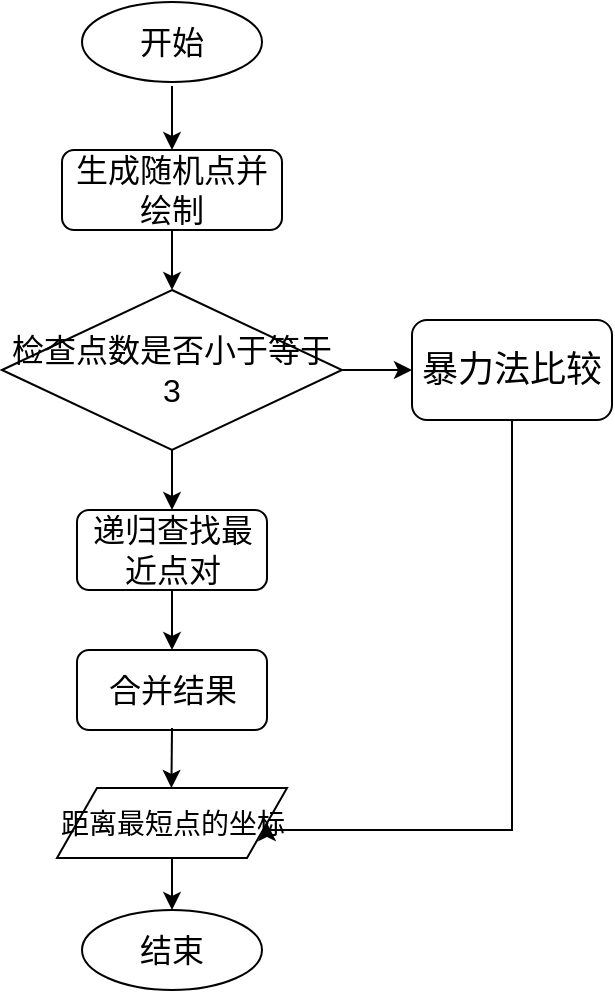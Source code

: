 <mxfile version="24.9.0">
  <diagram name="第 1 页" id="4Q_Ok9NN9GHN0MKbsBlJ">
    <mxGraphModel dx="984" dy="667" grid="0" gridSize="10" guides="1" tooltips="1" connect="1" arrows="1" fold="1" page="1" pageScale="1" pageWidth="827" pageHeight="1169" background="#ffffff" math="0" shadow="0">
      <root>
        <mxCell id="0" />
        <mxCell id="1" parent="0" />
        <mxCell id="ClJ-4-9c73uhwvwfBQ76-9" value="" style="edgeStyle=orthogonalEdgeStyle;rounded=0;orthogonalLoop=1;jettySize=auto;html=1;" parent="1" source="-_imm6A9Cae9ptgmtU05-10" target="-_imm6A9Cae9ptgmtU05-12" edge="1">
          <mxGeometry relative="1" as="geometry" />
        </mxCell>
        <mxCell id="-_imm6A9Cae9ptgmtU05-10" value="&lt;meta charset=&quot;utf-8&quot;&gt;&lt;span style=&quot;font-style: normal; font-variant-caps: normal; font-weight: 400; letter-spacing: normal; orphans: auto; text-align: start; text-indent: 0px; text-transform: none; white-space: normal; widows: auto; word-spacing: 0px; -webkit-text-stroke-width: 0px; text-decoration: none; caret-color: rgb(0, 0, 0); color: rgb(0, 0, 0); font-size: medium; float: none; display: inline !important;&quot;&gt;生成随机点并绘制&lt;/span&gt;" style="rounded=1;whiteSpace=wrap;html=1;" parent="1" vertex="1">
          <mxGeometry x="345" y="270" width="110" height="40" as="geometry" />
        </mxCell>
        <mxCell id="ClJ-4-9c73uhwvwfBQ76-16" style="edgeStyle=orthogonalEdgeStyle;rounded=0;orthogonalLoop=1;jettySize=auto;html=1;exitX=0.5;exitY=1;exitDx=0;exitDy=0;entryX=0.5;entryY=0;entryDx=0;entryDy=0;" parent="1" source="-_imm6A9Cae9ptgmtU05-12" target="-_imm6A9Cae9ptgmtU05-13" edge="1">
          <mxGeometry relative="1" as="geometry" />
        </mxCell>
        <mxCell id="ClJ-4-9c73uhwvwfBQ76-18" value="" style="edgeStyle=orthogonalEdgeStyle;rounded=0;orthogonalLoop=1;jettySize=auto;html=1;" parent="1" source="-_imm6A9Cae9ptgmtU05-12" target="-_imm6A9Cae9ptgmtU05-14" edge="1">
          <mxGeometry relative="1" as="geometry" />
        </mxCell>
        <mxCell id="-_imm6A9Cae9ptgmtU05-12" value="&lt;meta charset=&quot;utf-8&quot;&gt;&lt;span style=&quot;font-style: normal; font-variant-caps: normal; font-weight: 400; letter-spacing: normal; orphans: auto; text-align: start; text-indent: 0px; text-transform: none; white-space: normal; widows: auto; word-spacing: 0px; -webkit-text-stroke-width: 0px; text-decoration: none; caret-color: rgb(0, 0, 0); color: rgb(0, 0, 0); font-size: medium; float: none; display: inline !important;&quot;&gt;检查点数是否小于等于 3&lt;/span&gt;" style="rhombus;whiteSpace=wrap;html=1;" parent="1" vertex="1">
          <mxGeometry x="315" y="340" width="170" height="80" as="geometry" />
        </mxCell>
        <mxCell id="ClJ-4-9c73uhwvwfBQ76-17" style="edgeStyle=orthogonalEdgeStyle;rounded=0;orthogonalLoop=1;jettySize=auto;html=1;exitX=0.5;exitY=1;exitDx=0;exitDy=0;entryX=0.5;entryY=0;entryDx=0;entryDy=0;" parent="1" source="-_imm6A9Cae9ptgmtU05-13" target="ClJ-4-9c73uhwvwfBQ76-2" edge="1">
          <mxGeometry relative="1" as="geometry" />
        </mxCell>
        <mxCell id="-_imm6A9Cae9ptgmtU05-13" value="&lt;span style=&quot;text-align: start; font-size: medium;&quot;&gt;递归查找最近点对&lt;/span&gt;" style="rounded=1;whiteSpace=wrap;html=1;" parent="1" vertex="1">
          <mxGeometry x="352.5" y="450" width="95" height="40" as="geometry" />
        </mxCell>
        <mxCell id="ClJ-4-9c73uhwvwfBQ76-27" style="edgeStyle=orthogonalEdgeStyle;rounded=0;orthogonalLoop=1;jettySize=auto;html=1;exitX=0.5;exitY=1;exitDx=0;exitDy=0;entryX=1;entryY=0.5;entryDx=0;entryDy=0;" parent="1" source="-_imm6A9Cae9ptgmtU05-14" target="ClJ-4-9c73uhwvwfBQ76-3" edge="1">
          <mxGeometry relative="1" as="geometry">
            <Array as="points">
              <mxPoint x="570" y="610" />
              <mxPoint x="447" y="610" />
            </Array>
          </mxGeometry>
        </mxCell>
        <mxCell id="-_imm6A9Cae9ptgmtU05-14" value="&lt;font style=&quot;font-size: 18px;&quot;&gt;暴力法比较&lt;/font&gt;" style="rounded=1;whiteSpace=wrap;html=1;" parent="1" vertex="1">
          <mxGeometry x="520" y="355" width="100" height="50" as="geometry" />
        </mxCell>
        <mxCell id="ClJ-4-9c73uhwvwfBQ76-2" value="&lt;div style=&quot;text-align: start;&quot;&gt;&lt;font size=&quot;3&quot;&gt;合并结果&lt;/font&gt;&lt;/div&gt;" style="rounded=1;whiteSpace=wrap;html=1;" parent="1" vertex="1">
          <mxGeometry x="352.5" y="520" width="95" height="40" as="geometry" />
        </mxCell>
        <mxCell id="ClJ-4-9c73uhwvwfBQ76-23" style="edgeStyle=orthogonalEdgeStyle;rounded=0;orthogonalLoop=1;jettySize=auto;html=1;exitX=0.5;exitY=1;exitDx=0;exitDy=0;entryX=0.5;entryY=0;entryDx=0;entryDy=0;" parent="1" source="ClJ-4-9c73uhwvwfBQ76-3" target="ClJ-4-9c73uhwvwfBQ76-5" edge="1">
          <mxGeometry relative="1" as="geometry" />
        </mxCell>
        <mxCell id="ClJ-4-9c73uhwvwfBQ76-3" value="&lt;font style=&quot;font-size: 14px;&quot;&gt;距离最短点的坐标&lt;/font&gt;" style="shape=parallelogram;perimeter=parallelogramPerimeter;whiteSpace=wrap;html=1;fixedSize=1;" parent="1" vertex="1">
          <mxGeometry x="342.5" y="589" width="115" height="35" as="geometry" />
        </mxCell>
        <mxCell id="ClJ-4-9c73uhwvwfBQ76-4" value="&lt;font style=&quot;font-size: 16px;&quot;&gt;开始&lt;/font&gt;" style="ellipse;whiteSpace=wrap;html=1;" parent="1" vertex="1">
          <mxGeometry x="355" y="196" width="90" height="40" as="geometry" />
        </mxCell>
        <mxCell id="ClJ-4-9c73uhwvwfBQ76-5" value="&lt;font size=&quot;3&quot;&gt;结束&lt;/font&gt;" style="ellipse;whiteSpace=wrap;html=1;" parent="1" vertex="1">
          <mxGeometry x="355" y="650" width="90" height="40" as="geometry" />
        </mxCell>
        <mxCell id="ClJ-4-9c73uhwvwfBQ76-14" value="" style="edgeStyle=orthogonalEdgeStyle;rounded=0;orthogonalLoop=1;jettySize=auto;html=1;" parent="1" edge="1">
          <mxGeometry relative="1" as="geometry">
            <mxPoint x="400" y="238" as="sourcePoint" />
            <mxPoint x="400" y="270" as="targetPoint" />
            <Array as="points">
              <mxPoint x="400" y="238" />
            </Array>
          </mxGeometry>
        </mxCell>
        <mxCell id="ClJ-4-9c73uhwvwfBQ76-21" style="edgeStyle=orthogonalEdgeStyle;rounded=0;orthogonalLoop=1;jettySize=auto;html=1;entryX=0.5;entryY=0;entryDx=0;entryDy=0;" parent="1" edge="1">
          <mxGeometry relative="1" as="geometry">
            <mxPoint x="400" y="559" as="sourcePoint" />
            <mxPoint x="399.71" y="589" as="targetPoint" />
          </mxGeometry>
        </mxCell>
      </root>
    </mxGraphModel>
  </diagram>
</mxfile>
